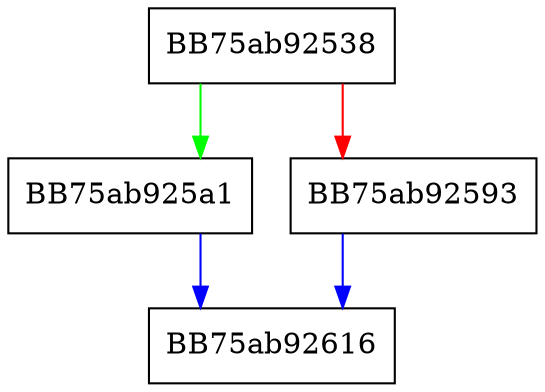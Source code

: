 digraph QueryEntry {
  node [shape="box"];
  graph [splines=ortho];
  BB75ab92538 -> BB75ab925a1 [color="green"];
  BB75ab92538 -> BB75ab92593 [color="red"];
  BB75ab92593 -> BB75ab92616 [color="blue"];
  BB75ab925a1 -> BB75ab92616 [color="blue"];
}